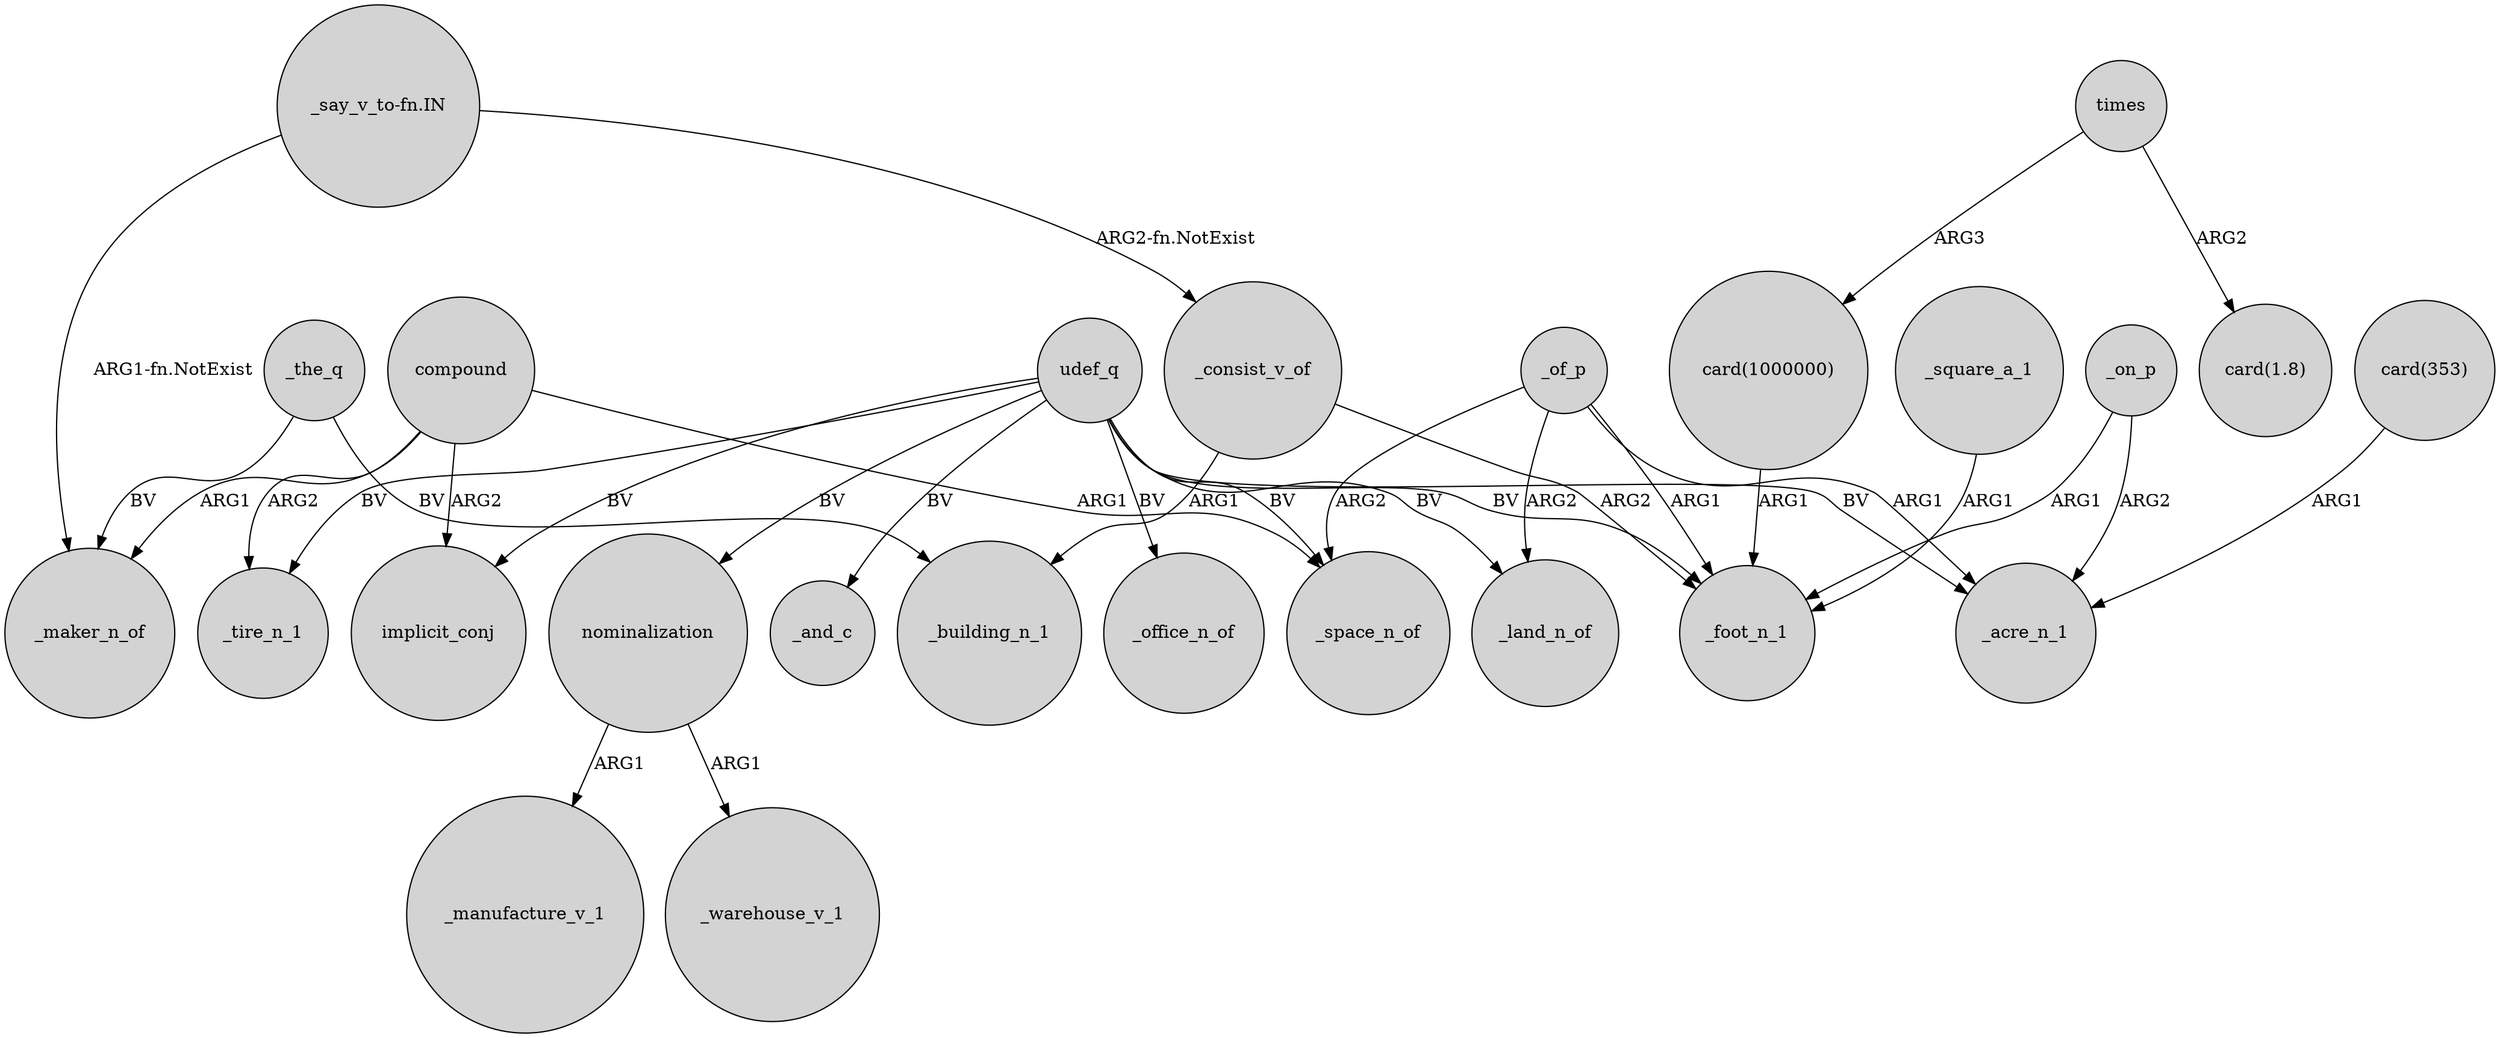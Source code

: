 digraph {
	node [shape=circle style=filled]
	udef_q -> _office_n_of [label=BV]
	"_say_v_to-fn.IN" -> _consist_v_of [label="ARG2-fn.NotExist"]
	compound -> implicit_conj [label=ARG2]
	"card(1000000)" -> _foot_n_1 [label=ARG1]
	_of_p -> _land_n_of [label=ARG2]
	_of_p -> _acre_n_1 [label=ARG1]
	_on_p -> _foot_n_1 [label=ARG1]
	compound -> _maker_n_of [label=ARG1]
	nominalization -> _manufacture_v_1 [label=ARG1]
	_the_q -> _maker_n_of [label=BV]
	udef_q -> _land_n_of [label=BV]
	_square_a_1 -> _foot_n_1 [label=ARG1]
	udef_q -> implicit_conj [label=BV]
	compound -> _tire_n_1 [label=ARG2]
	_consist_v_of -> _foot_n_1 [label=ARG2]
	udef_q -> _acre_n_1 [label=BV]
	udef_q -> _foot_n_1 [label=BV]
	_the_q -> _building_n_1 [label=BV]
	udef_q -> _space_n_of [label=BV]
	"_say_v_to-fn.IN" -> _maker_n_of [label="ARG1-fn.NotExist"]
	times -> "card(1000000)" [label=ARG3]
	times -> "card(1.8)" [label=ARG2]
	_consist_v_of -> _building_n_1 [label=ARG1]
	compound -> _space_n_of [label=ARG1]
	_of_p -> _space_n_of [label=ARG2]
	udef_q -> nominalization [label=BV]
	nominalization -> _warehouse_v_1 [label=ARG1]
	"card(353)" -> _acre_n_1 [label=ARG1]
	_of_p -> _foot_n_1 [label=ARG1]
	udef_q -> _and_c [label=BV]
	_on_p -> _acre_n_1 [label=ARG2]
	udef_q -> _tire_n_1 [label=BV]
}
